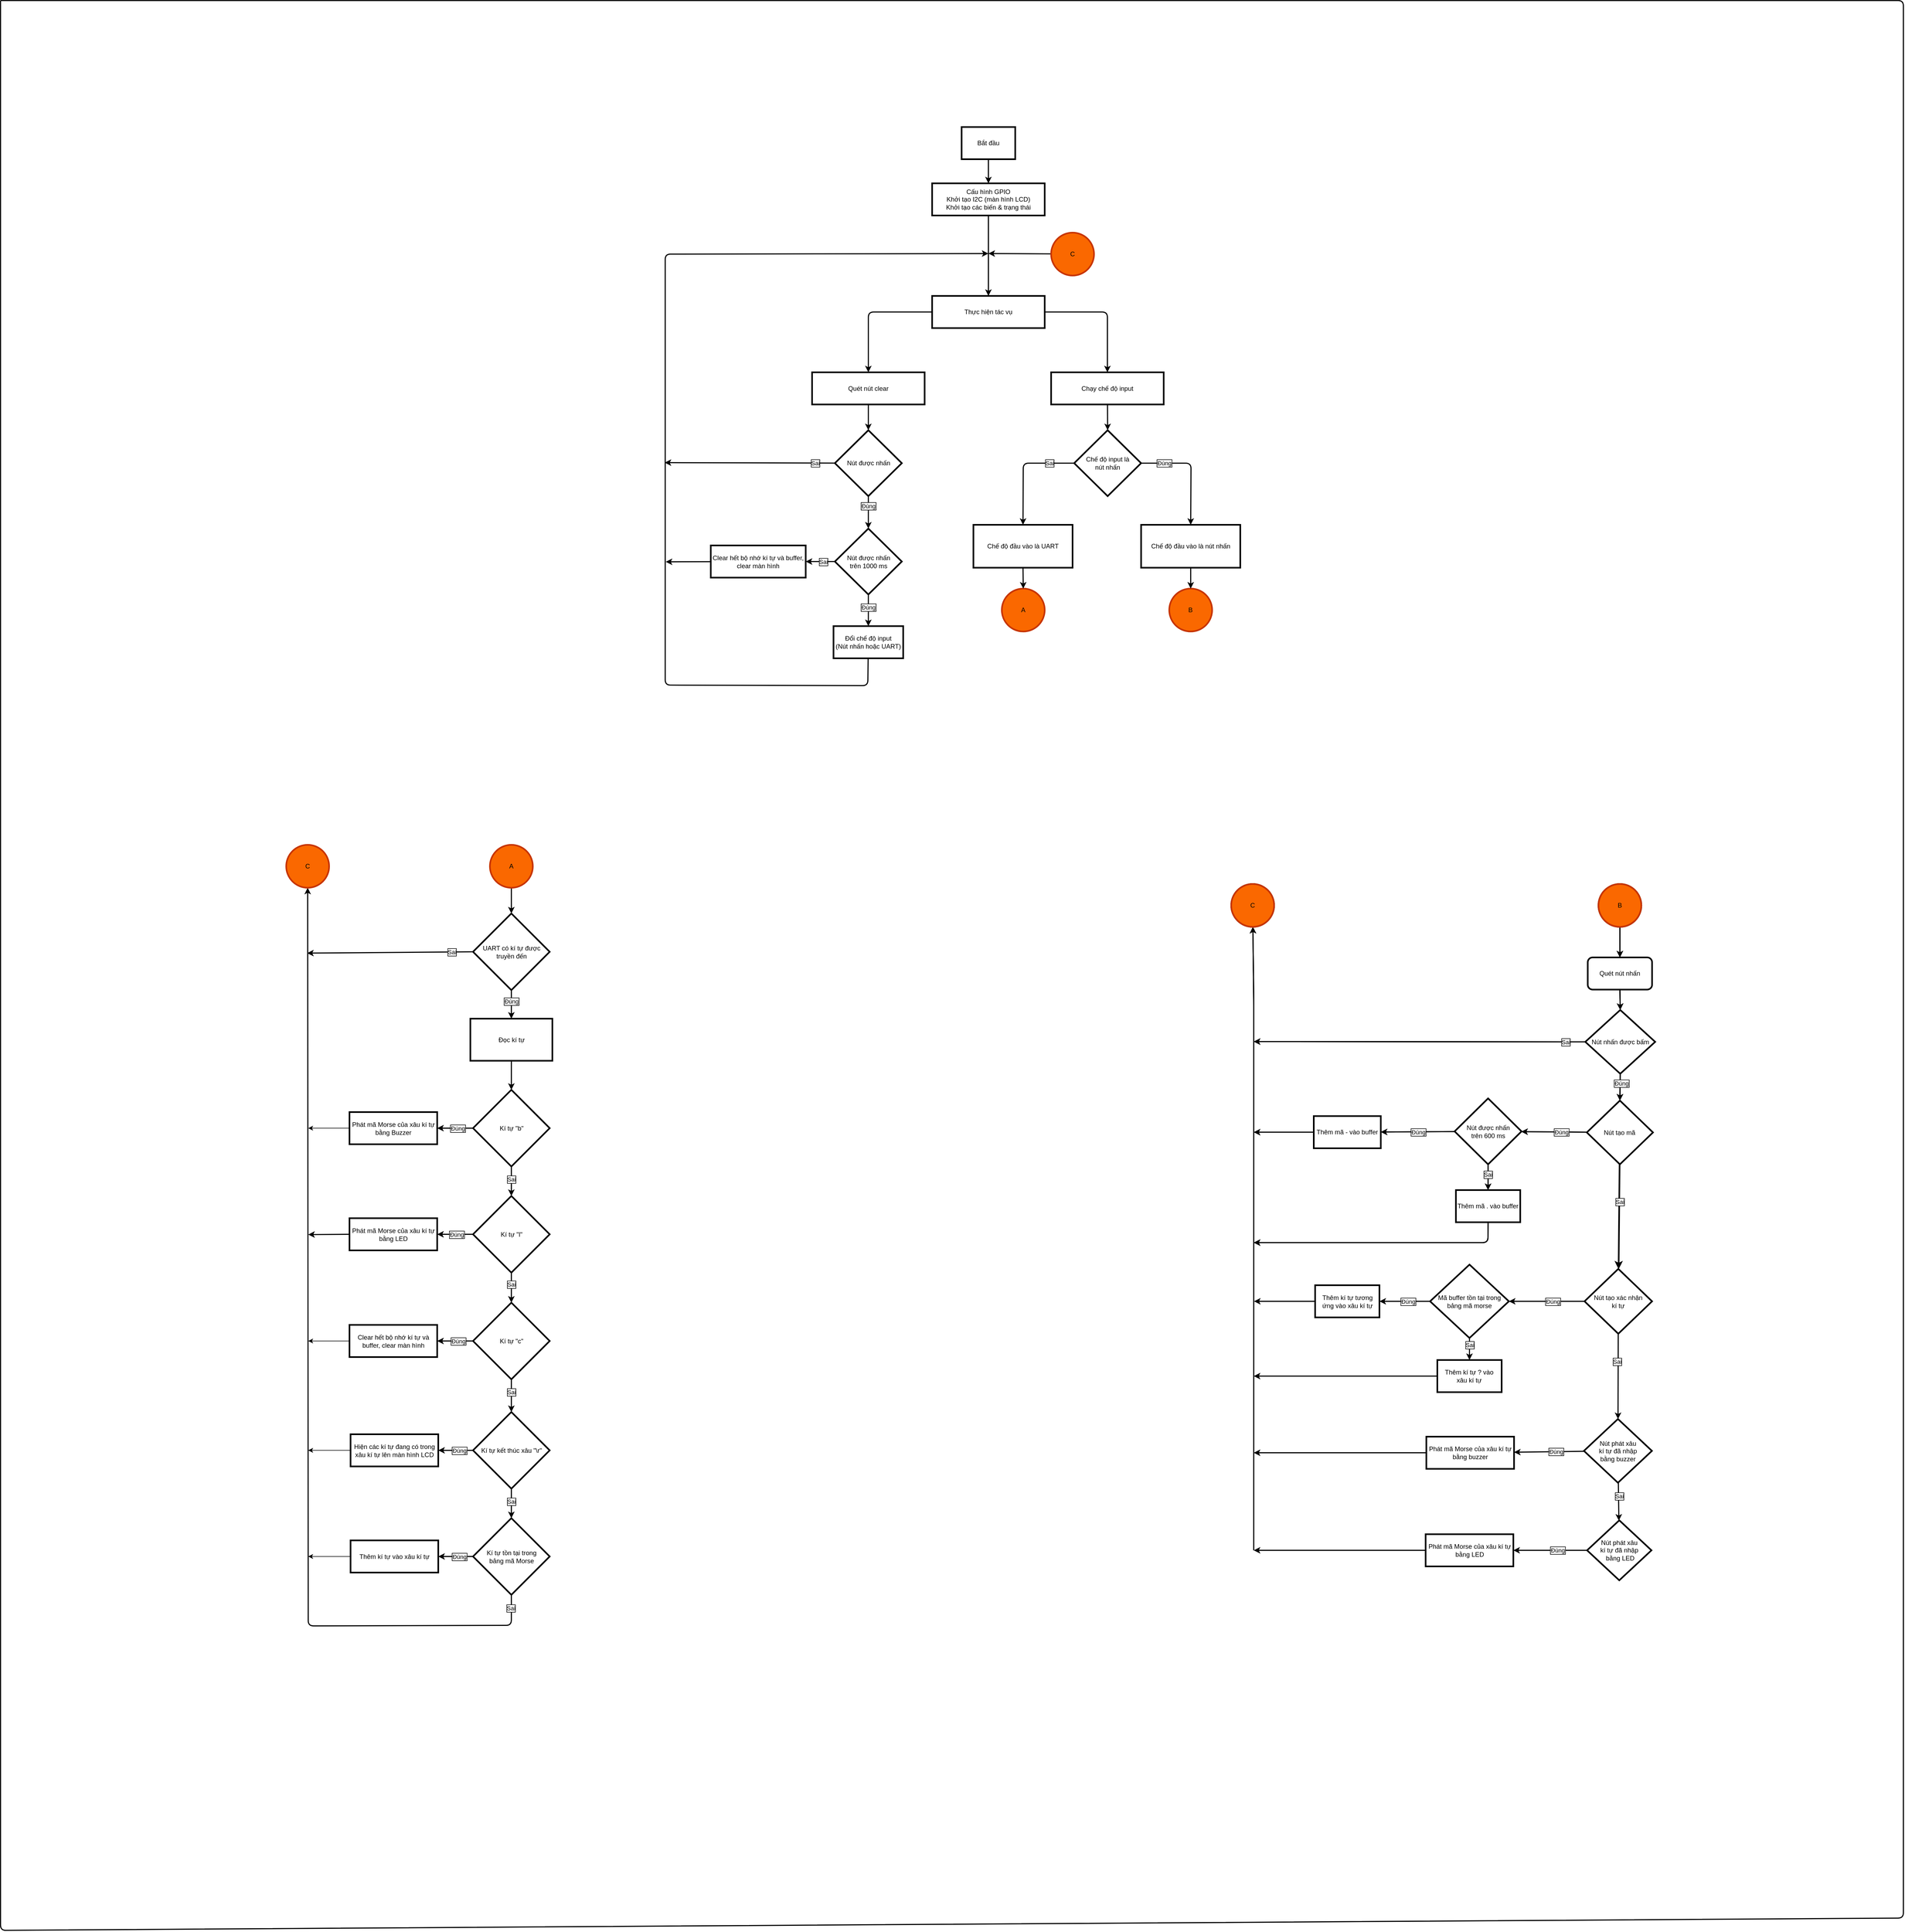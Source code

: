 <mxfile version="24.6.4" type="device">
  <diagram id="gGsyFMBHE3zzi9GGf84O" name="Main">
    <mxGraphModel dx="-395" dy="128" grid="0" gridSize="7" guides="1" tooltips="1" connect="1" arrows="1" fold="1" page="0" pageScale="1" pageWidth="3300" pageHeight="4681" background="#ffffff" math="0" shadow="0">
      <root>
        <mxCell id="0" />
        <mxCell id="1" parent="0" />
        <mxCell id="BMHU2v0tJbkphv-RpU_F-3" value="&lt;font&gt;Bắt đầu&lt;/font&gt;" style="rounded=0;whiteSpace=wrap;html=1;labelBackgroundColor=none;strokeColor=#000000;strokeWidth=3;fontColor=#000000;fillColor=none;" parent="1" vertex="1">
          <mxGeometry x="3228.01" y="888" width="100" height="60" as="geometry" />
        </mxCell>
        <mxCell id="BMHU2v0tJbkphv-RpU_F-83" value="" style="edgeStyle=none;html=1;strokeWidth=2;fontColor=#000000;entryX=0.5;entryY=0;entryDx=0;entryDy=0;strokeColor=#000000;" parent="1" source="BMHU2v0tJbkphv-RpU_F-4" target="BMHU2v0tJbkphv-RpU_F-84" edge="1">
          <mxGeometry relative="1" as="geometry">
            <mxPoint x="3274.645" y="1133" as="targetPoint" />
          </mxGeometry>
        </mxCell>
        <mxCell id="BMHU2v0tJbkphv-RpU_F-4" value="&lt;font&gt;Cấu hình GPIO&lt;br&gt;Khởi tạo I2C (màn hình LCD)&lt;br&gt;Khởi tạo các biến &amp;amp; trạng thái&lt;br&gt;&lt;/font&gt;" style="rounded=0;whiteSpace=wrap;html=1;labelBackgroundColor=none;strokeColor=#000000;strokeWidth=3;fontColor=#000000;fillColor=none;" parent="1" vertex="1">
          <mxGeometry x="3173.01" y="993" width="210" height="60" as="geometry" />
        </mxCell>
        <mxCell id="BMHU2v0tJbkphv-RpU_F-6" value="" style="endArrow=classic;html=1;fontColor=#000000;exitX=0.5;exitY=1;exitDx=0;exitDy=0;entryX=0.5;entryY=0;entryDx=0;entryDy=0;strokeWidth=2;strokeColor=#000000;" parent="1" source="BMHU2v0tJbkphv-RpU_F-3" target="BMHU2v0tJbkphv-RpU_F-4" edge="1">
          <mxGeometry width="50" height="50" relative="1" as="geometry">
            <mxPoint x="3282.01" y="1046" as="sourcePoint" />
            <mxPoint x="3332.01" y="996" as="targetPoint" />
          </mxGeometry>
        </mxCell>
        <mxCell id="BMHU2v0tJbkphv-RpU_F-85" style="edgeStyle=none;html=1;exitX=0;exitY=0.5;exitDx=0;exitDy=0;strokeWidth=2;fontColor=#000000;entryX=0.5;entryY=0;entryDx=0;entryDy=0;strokeColor=#000000;" parent="1" source="BMHU2v0tJbkphv-RpU_F-84" target="BMHU2v0tJbkphv-RpU_F-86" edge="1">
          <mxGeometry relative="1" as="geometry">
            <mxPoint x="3075.01" y="1371" as="targetPoint" />
            <Array as="points">
              <mxPoint x="3054.01" y="1233" />
            </Array>
          </mxGeometry>
        </mxCell>
        <mxCell id="V-81XXpvDlPqea2ahmZ_-20" style="edgeStyle=none;html=1;exitX=1;exitY=0.5;exitDx=0;exitDy=0;entryX=0.5;entryY=0;entryDx=0;entryDy=0;strokeWidth=2;fontColor=#000000;strokeColor=#000000;" parent="1" source="BMHU2v0tJbkphv-RpU_F-84" target="V-81XXpvDlPqea2ahmZ_-18" edge="1">
          <mxGeometry relative="1" as="geometry">
            <Array as="points">
              <mxPoint x="3500.01" y="1233" />
            </Array>
          </mxGeometry>
        </mxCell>
        <mxCell id="BMHU2v0tJbkphv-RpU_F-84" value="&lt;font&gt;Thực hiện tác vụ&lt;br&gt;&lt;/font&gt;" style="rounded=0;whiteSpace=wrap;html=1;labelBackgroundColor=none;strokeColor=#000000;strokeWidth=3;fontColor=#000000;fillColor=none;" parent="1" vertex="1">
          <mxGeometry x="3173.01" y="1203" width="210" height="60" as="geometry" />
        </mxCell>
        <mxCell id="V-81XXpvDlPqea2ahmZ_-2" style="edgeStyle=none;html=1;exitX=0.5;exitY=1;exitDx=0;exitDy=0;entryX=0.5;entryY=0;entryDx=0;entryDy=0;strokeWidth=2;fontColor=#000000;strokeColor=#000000;" parent="1" source="BMHU2v0tJbkphv-RpU_F-86" target="V-81XXpvDlPqea2ahmZ_-1" edge="1">
          <mxGeometry relative="1" as="geometry" />
        </mxCell>
        <mxCell id="BMHU2v0tJbkphv-RpU_F-86" value="&lt;font&gt;Quét nút clear&lt;br&gt;&lt;/font&gt;" style="rounded=0;whiteSpace=wrap;html=1;labelBackgroundColor=none;strokeColor=#000000;strokeWidth=3;fontColor=#000000;fillColor=none;" parent="1" vertex="1">
          <mxGeometry x="2949.01" y="1345.5" width="210" height="60" as="geometry" />
        </mxCell>
        <mxCell id="V-81XXpvDlPqea2ahmZ_-4" value="" style="edgeStyle=none;html=1;strokeWidth=2;fontColor=#000000;strokeColor=#000000;" parent="1" source="V-81XXpvDlPqea2ahmZ_-1" target="V-81XXpvDlPqea2ahmZ_-3" edge="1">
          <mxGeometry relative="1" as="geometry" />
        </mxCell>
        <mxCell id="F0n1GK_Awo-oAIiUYu9Y-159" value="Đúng" style="edgeLabel;html=1;align=center;verticalAlign=middle;resizable=0;points=[];fontColor=#000000;labelBackgroundColor=#FFFFFF;labelBorderColor=#000000;" parent="V-81XXpvDlPqea2ahmZ_-4" vertex="1" connectable="0">
          <mxGeometry x="-0.385" relative="1" as="geometry">
            <mxPoint as="offset" />
          </mxGeometry>
        </mxCell>
        <mxCell id="-s264xQ-3EtqASesLYu1-15" value="" style="edgeStyle=none;html=1;strokeWidth=2;fontColor=#000000;strokeColor=#000000;rounded=1;labelBackgroundColor=default;" parent="1" source="V-81XXpvDlPqea2ahmZ_-1" edge="1">
          <mxGeometry relative="1" as="geometry">
            <mxPoint x="2674" y="1514" as="targetPoint" />
          </mxGeometry>
        </mxCell>
        <mxCell id="F0n1GK_Awo-oAIiUYu9Y-56" value="Sai" style="edgeLabel;html=1;align=center;verticalAlign=middle;resizable=0;points=[];fontColor=#000000;labelBackgroundColor=#FFFFFF;labelBorderColor=#000000;" parent="-s264xQ-3EtqASesLYu1-15" vertex="1" connectable="0">
          <mxGeometry x="-0.308" y="-1" relative="1" as="geometry">
            <mxPoint x="73" y="1" as="offset" />
          </mxGeometry>
        </mxCell>
        <mxCell id="V-81XXpvDlPqea2ahmZ_-1" value="Nút được nhấn" style="rhombus;whiteSpace=wrap;html=1;labelBackgroundColor=none;strokeColor=#000000;strokeWidth=3;fontColor=#000000;fillColor=none;" parent="1" vertex="1">
          <mxGeometry x="2991.57" y="1453.5" width="124.87" height="123" as="geometry" />
        </mxCell>
        <mxCell id="V-81XXpvDlPqea2ahmZ_-6" value="" style="edgeStyle=none;html=1;strokeWidth=2;fontColor=#000000;strokeColor=#000000;" parent="1" source="V-81XXpvDlPqea2ahmZ_-3" target="V-81XXpvDlPqea2ahmZ_-5" edge="1">
          <mxGeometry relative="1" as="geometry" />
        </mxCell>
        <mxCell id="F0n1GK_Awo-oAIiUYu9Y-58" value="Đúng" style="edgeLabel;html=1;align=center;verticalAlign=middle;resizable=0;points=[];fontColor=#000000;labelBackgroundColor=#FFFFFF;labelBorderColor=#000000;" parent="V-81XXpvDlPqea2ahmZ_-6" vertex="1" connectable="0">
          <mxGeometry x="-0.446" relative="1" as="geometry">
            <mxPoint y="7" as="offset" />
          </mxGeometry>
        </mxCell>
        <mxCell id="V-81XXpvDlPqea2ahmZ_-10" value="" style="edgeStyle=none;html=1;strokeWidth=2;fontColor=#000000;strokeColor=#000000;" parent="1" source="V-81XXpvDlPqea2ahmZ_-3" target="V-81XXpvDlPqea2ahmZ_-9" edge="1">
          <mxGeometry relative="1" as="geometry" />
        </mxCell>
        <mxCell id="F0n1GK_Awo-oAIiUYu9Y-160" value="Sai" style="edgeLabel;html=1;align=center;verticalAlign=middle;resizable=0;points=[];fontColor=#000000;labelBackgroundColor=#FFFFFF;labelBorderColor=#000000;" parent="V-81XXpvDlPqea2ahmZ_-10" vertex="1" connectable="0">
          <mxGeometry x="-0.187" relative="1" as="geometry">
            <mxPoint as="offset" />
          </mxGeometry>
        </mxCell>
        <mxCell id="V-81XXpvDlPqea2ahmZ_-3" value="Nút được nhấn&lt;br&gt;trên 1000 ms" style="rhombus;whiteSpace=wrap;html=1;labelBackgroundColor=none;strokeColor=#000000;strokeWidth=3;fontColor=#000000;fillColor=none;" parent="1" vertex="1">
          <mxGeometry x="2991.57" y="1637" width="124.87" height="123" as="geometry" />
        </mxCell>
        <mxCell id="-s264xQ-3EtqASesLYu1-18" value="" style="edgeStyle=none;html=1;strokeWidth=2;fontColor=#000000;strokeColor=#000000;" parent="1" source="V-81XXpvDlPqea2ahmZ_-5" edge="1">
          <mxGeometry relative="1" as="geometry">
            <mxPoint x="3278" y="1124" as="targetPoint" />
            <Array as="points">
              <mxPoint x="3053" y="1930" />
              <mxPoint x="2675" y="1929" />
              <mxPoint x="2675" y="1125" />
            </Array>
          </mxGeometry>
        </mxCell>
        <mxCell id="V-81XXpvDlPqea2ahmZ_-5" value="Đổi chế độ input &lt;br&gt;(Nút nhấn hoặc UART)" style="whiteSpace=wrap;html=1;fillColor=none;strokeColor=#000000;fontColor=#000000;labelBackgroundColor=none;strokeWidth=3;" parent="1" vertex="1">
          <mxGeometry x="2989" y="1819" width="130" height="60" as="geometry" />
        </mxCell>
        <mxCell id="-s264xQ-3EtqASesLYu1-13" value="" style="edgeStyle=none;html=1;strokeWidth=2;fontColor=#000000;strokeColor=#000000;" parent="1" source="V-81XXpvDlPqea2ahmZ_-9" edge="1">
          <mxGeometry relative="1" as="geometry">
            <mxPoint x="2676" y="1699" as="targetPoint" />
          </mxGeometry>
        </mxCell>
        <mxCell id="V-81XXpvDlPqea2ahmZ_-9" value="Clear hết bộ nhớ kí tự và buffer, clear màn hình" style="whiteSpace=wrap;html=1;fillColor=none;strokeColor=#000000;fontColor=#000000;labelBackgroundColor=none;strokeWidth=3;" parent="1" vertex="1">
          <mxGeometry x="2760.01" y="1668.5" width="177.13" height="60" as="geometry" />
        </mxCell>
        <mxCell id="V-81XXpvDlPqea2ahmZ_-16" style="edgeStyle=none;html=1;exitX=1;exitY=0.5;exitDx=0;exitDy=0;strokeWidth=2;fontColor=#000000;strokeColor=#000000;" parent="1" source="V-81XXpvDlPqea2ahmZ_-12" edge="1">
          <mxGeometry relative="1" as="geometry">
            <mxPoint x="3278.01" y="1123.917" as="targetPoint" />
          </mxGeometry>
        </mxCell>
        <mxCell id="V-81XXpvDlPqea2ahmZ_-12" value="C" style="ellipse;whiteSpace=wrap;html=1;aspect=fixed;labelBackgroundColor=none;strokeColor=#C73500;strokeWidth=3;fontColor=#000000;fillColor=#fa6800;" parent="1" vertex="1">
          <mxGeometry x="3395.01" y="1085" width="80" height="80" as="geometry" />
        </mxCell>
        <mxCell id="V-81XXpvDlPqea2ahmZ_-23" value="" style="edgeStyle=none;html=1;strokeWidth=2;fontColor=#000000;entryX=0.5;entryY=0;entryDx=0;entryDy=0;strokeColor=#000000;" parent="1" source="V-81XXpvDlPqea2ahmZ_-18" target="V-81XXpvDlPqea2ahmZ_-24" edge="1">
          <mxGeometry relative="1" as="geometry">
            <mxPoint x="3500.01" y="1475.5" as="targetPoint" />
          </mxGeometry>
        </mxCell>
        <mxCell id="V-81XXpvDlPqea2ahmZ_-18" value="&lt;font&gt;Chạy chế độ input&lt;br&gt;&lt;/font&gt;" style="rounded=0;whiteSpace=wrap;html=1;labelBackgroundColor=none;strokeColor=#000000;strokeWidth=3;fontColor=#000000;fillColor=none;" parent="1" vertex="1">
          <mxGeometry x="3395.01" y="1345.5" width="210" height="60" as="geometry" />
        </mxCell>
        <mxCell id="-s264xQ-3EtqASesLYu1-3" value="" style="edgeStyle=none;html=1;strokeWidth=2;fontColor=#000000;entryX=0.5;entryY=0;entryDx=0;entryDy=0;strokeColor=#000000;" parent="1" source="V-81XXpvDlPqea2ahmZ_-24" target="UDB40sULyeH_-XUfqxy7-3" edge="1">
          <mxGeometry relative="1" as="geometry">
            <mxPoint x="3317.006" y="1652.5" as="targetPoint" />
            <Array as="points">
              <mxPoint x="3343.01" y="1515" />
            </Array>
          </mxGeometry>
        </mxCell>
        <mxCell id="F0n1GK_Awo-oAIiUYu9Y-61" value="Sai" style="edgeLabel;html=1;align=center;verticalAlign=middle;resizable=0;points=[];fontColor=#000000;labelBackgroundColor=none;labelBorderColor=#000000;" parent="-s264xQ-3EtqASesLYu1-3" vertex="1" connectable="0">
          <mxGeometry x="-0.629" y="2" relative="1" as="geometry">
            <mxPoint x="-7" y="-2" as="offset" />
          </mxGeometry>
        </mxCell>
        <mxCell id="F0n1GK_Awo-oAIiUYu9Y-154" value="Sai" style="edgeLabel;html=1;align=center;verticalAlign=middle;resizable=0;points=[];fontColor=#000000;labelBackgroundColor=#FFFFFF;labelBorderColor=#000000;" parent="-s264xQ-3EtqASesLYu1-3" vertex="1" connectable="0">
          <mxGeometry x="-0.629" y="2" relative="1" as="geometry">
            <mxPoint x="-7" y="-2" as="offset" />
          </mxGeometry>
        </mxCell>
        <mxCell id="-s264xQ-3EtqASesLYu1-10" style="edgeStyle=none;html=1;exitX=1;exitY=0.5;exitDx=0;exitDy=0;entryX=0.5;entryY=0;entryDx=0;entryDy=0;strokeWidth=2;fontColor=#000000;strokeColor=#000000;" parent="1" source="V-81XXpvDlPqea2ahmZ_-24" target="UDB40sULyeH_-XUfqxy7-1" edge="1">
          <mxGeometry relative="1" as="geometry">
            <Array as="points">
              <mxPoint x="3656.01" y="1515" />
            </Array>
          </mxGeometry>
        </mxCell>
        <mxCell id="F0n1GK_Awo-oAIiUYu9Y-60" value="Đúng" style="edgeLabel;html=1;align=center;verticalAlign=middle;resizable=0;points=[];fontColor=#000000;labelBackgroundColor=none;labelBorderColor=#000000;" parent="-s264xQ-3EtqASesLYu1-10" vertex="1" connectable="0">
          <mxGeometry x="-0.467" y="-1" relative="1" as="geometry">
            <mxPoint x="-13" y="-1" as="offset" />
          </mxGeometry>
        </mxCell>
        <mxCell id="F0n1GK_Awo-oAIiUYu9Y-155" value="Đúng" style="edgeLabel;html=1;align=center;verticalAlign=middle;resizable=0;points=[];fontColor=#000000;labelBackgroundColor=#FFFFFF;labelBorderColor=#000000;" parent="-s264xQ-3EtqASesLYu1-10" vertex="1" connectable="0">
          <mxGeometry x="-0.467" y="-1" relative="1" as="geometry">
            <mxPoint x="-13" y="-1" as="offset" />
          </mxGeometry>
        </mxCell>
        <mxCell id="V-81XXpvDlPqea2ahmZ_-24" value="Chế độ input là &lt;br&gt;nút nhấn" style="rhombus;whiteSpace=wrap;html=1;labelBackgroundColor=none;strokeColor=#000000;strokeWidth=3;fontColor=#000000;fillColor=none;" parent="1" vertex="1">
          <mxGeometry x="3438.01" y="1453.5" width="124.87" height="123" as="geometry" />
        </mxCell>
        <mxCell id="-s264xQ-3EtqASesLYu1-6" value="A" style="ellipse;whiteSpace=wrap;html=1;aspect=fixed;labelBackgroundColor=none;strokeColor=#C73500;strokeWidth=3;fontColor=#000000;fillColor=#fa6800;" parent="1" vertex="1">
          <mxGeometry x="3303.01" y="1749" width="80" height="80" as="geometry" />
        </mxCell>
        <mxCell id="-s264xQ-3EtqASesLYu1-7" value="B" style="ellipse;whiteSpace=wrap;html=1;aspect=fixed;labelBackgroundColor=none;strokeColor=#C73500;strokeWidth=3;fontColor=#000000;fillColor=#fa6800;" parent="1" vertex="1">
          <mxGeometry x="3615.38" y="1749" width="80" height="80" as="geometry" />
        </mxCell>
        <mxCell id="UDB40sULyeH_-XUfqxy7-2" style="edgeStyle=none;html=1;exitX=0.5;exitY=1;exitDx=0;exitDy=0;entryX=0.5;entryY=0;entryDx=0;entryDy=0;strokeWidth=2;fontColor=#000000;strokeColor=#000000;" parent="1" source="UDB40sULyeH_-XUfqxy7-1" target="-s264xQ-3EtqASesLYu1-7" edge="1">
          <mxGeometry relative="1" as="geometry" />
        </mxCell>
        <mxCell id="UDB40sULyeH_-XUfqxy7-1" value="Chế độ đầu vào là nút nhấn" style="rounded=0;whiteSpace=wrap;html=1;labelBackgroundColor=none;strokeColor=#000000;strokeWidth=3;fontColor=#000000;fillColor=none;" parent="1" vertex="1">
          <mxGeometry x="3562.88" y="1630" width="185" height="80" as="geometry" />
        </mxCell>
        <mxCell id="UDB40sULyeH_-XUfqxy7-4" style="edgeStyle=none;html=1;exitX=0.5;exitY=1;exitDx=0;exitDy=0;entryX=0.5;entryY=0;entryDx=0;entryDy=0;strokeWidth=2;fontColor=#000000;strokeColor=#000000;" parent="1" source="UDB40sULyeH_-XUfqxy7-3" target="-s264xQ-3EtqASesLYu1-6" edge="1">
          <mxGeometry relative="1" as="geometry" />
        </mxCell>
        <mxCell id="UDB40sULyeH_-XUfqxy7-3" value="Chế độ đầu vào là UART" style="rounded=0;whiteSpace=wrap;html=1;labelBackgroundColor=none;strokeColor=#000000;strokeWidth=3;fontColor=#000000;fillColor=none;" parent="1" vertex="1">
          <mxGeometry x="3250.01" y="1630" width="185" height="80" as="geometry" />
        </mxCell>
        <mxCell id="F0n1GK_Awo-oAIiUYu9Y-1" style="edgeStyle=none;html=1;exitX=0.5;exitY=1;exitDx=0;exitDy=0;entryX=0.5;entryY=0;entryDx=0;entryDy=0;strokeWidth=2;fontColor=#FFFFFF;labelBackgroundColor=none;" parent="1" source="F0n1GK_Awo-oAIiUYu9Y-5" target="F0n1GK_Awo-oAIiUYu9Y-11" edge="1">
          <mxGeometry relative="1" as="geometry" />
        </mxCell>
        <mxCell id="F0n1GK_Awo-oAIiUYu9Y-2" value="Đúng" style="edgeLabel;html=1;align=center;verticalAlign=middle;resizable=0;points=[];fontColor=#FFFFFF;labelBackgroundColor=none;" parent="F0n1GK_Awo-oAIiUYu9Y-1" vertex="1" connectable="0">
          <mxGeometry x="-0.3" y="2" relative="1" as="geometry">
            <mxPoint as="offset" />
          </mxGeometry>
        </mxCell>
        <mxCell id="F0n1GK_Awo-oAIiUYu9Y-3" style="edgeStyle=none;html=1;exitX=0;exitY=0.5;exitDx=0;exitDy=0;strokeWidth=2;fontColor=#FFFFFF;labelBackgroundColor=none;" parent="1" source="F0n1GK_Awo-oAIiUYu9Y-5" edge="1">
          <mxGeometry relative="1" as="geometry">
            <mxPoint x="3773" y="2594" as="targetPoint" />
          </mxGeometry>
        </mxCell>
        <mxCell id="F0n1GK_Awo-oAIiUYu9Y-4" value="Sai" style="edgeLabel;html=1;align=center;verticalAlign=middle;resizable=0;points=[];fontColor=#FFFFFF;labelBackgroundColor=none;" parent="F0n1GK_Awo-oAIiUYu9Y-3" vertex="1" connectable="0">
          <mxGeometry x="-0.882" y="3" relative="1" as="geometry">
            <mxPoint y="-3" as="offset" />
          </mxGeometry>
        </mxCell>
        <mxCell id="F0n1GK_Awo-oAIiUYu9Y-5" value="Nút nhấn được bấm" style="rhombus;whiteSpace=wrap;html=1;labelBackgroundColor=none;strokeColor=#000000;strokeWidth=3;fontColor=#000000;fillColor=none;" parent="1" vertex="1">
          <mxGeometry x="4391.57" y="2535" width="130.37" height="119" as="geometry" />
        </mxCell>
        <mxCell id="F0n1GK_Awo-oAIiUYu9Y-6" style="edgeStyle=none;html=1;exitX=0.5;exitY=1;exitDx=0;exitDy=0;entryX=0.5;entryY=0;entryDx=0;entryDy=0;strokeWidth=2;fontColor=#FFFFFF;labelBackgroundColor=none;" parent="1" source="F0n1GK_Awo-oAIiUYu9Y-50" target="F0n1GK_Awo-oAIiUYu9Y-36" edge="1">
          <mxGeometry relative="1" as="geometry">
            <mxPoint x="4456.13" y="2389" as="sourcePoint" />
          </mxGeometry>
        </mxCell>
        <mxCell id="F0n1GK_Awo-oAIiUYu9Y-7" value="" style="edgeStyle=none;html=1;strokeWidth=2;fontColor=#FFFFFF;labelBackgroundColor=none;" parent="1" source="F0n1GK_Awo-oAIiUYu9Y-11" target="F0n1GK_Awo-oAIiUYu9Y-16" edge="1">
          <mxGeometry relative="1" as="geometry" />
        </mxCell>
        <mxCell id="F0n1GK_Awo-oAIiUYu9Y-8" value="Sai" style="edgeLabel;html=1;align=center;verticalAlign=middle;resizable=0;points=[];fontColor=#FFFFFF;labelBackgroundColor=none;" parent="F0n1GK_Awo-oAIiUYu9Y-7" vertex="1" connectable="0">
          <mxGeometry x="-0.287" y="1" relative="1" as="geometry">
            <mxPoint as="offset" />
          </mxGeometry>
        </mxCell>
        <mxCell id="F0n1GK_Awo-oAIiUYu9Y-9" value="" style="edgeStyle=none;html=1;strokeWidth=2;fontColor=#FFFFFF;labelBackgroundColor=none;" parent="1" source="F0n1GK_Awo-oAIiUYu9Y-11" target="F0n1GK_Awo-oAIiUYu9Y-29" edge="1">
          <mxGeometry relative="1" as="geometry" />
        </mxCell>
        <mxCell id="F0n1GK_Awo-oAIiUYu9Y-10" value="Đúng" style="edgeLabel;html=1;align=center;verticalAlign=middle;resizable=0;points=[];fontColor=#FFFFFF;labelBackgroundColor=none;" parent="F0n1GK_Awo-oAIiUYu9Y-9" vertex="1" connectable="0">
          <mxGeometry x="-0.194" y="2" relative="1" as="geometry">
            <mxPoint x="1" y="-2" as="offset" />
          </mxGeometry>
        </mxCell>
        <mxCell id="F0n1GK_Awo-oAIiUYu9Y-11" value="Nút tạo mã" style="rhombus;whiteSpace=wrap;html=1;labelBackgroundColor=none;strokeColor=#000000;strokeWidth=3;fontColor=#000000;fillColor=none;" parent="1" vertex="1">
          <mxGeometry x="4394.39" y="2704" width="123.43" height="119" as="geometry" />
        </mxCell>
        <mxCell id="F0n1GK_Awo-oAIiUYu9Y-12" value="" style="edgeStyle=none;html=1;strokeWidth=2;fontColor=#FFFFFF;labelBackgroundColor=none;strokeColor=#000000;" parent="1" source="F0n1GK_Awo-oAIiUYu9Y-16" target="F0n1GK_Awo-oAIiUYu9Y-21" edge="1">
          <mxGeometry relative="1" as="geometry" />
        </mxCell>
        <mxCell id="F0n1GK_Awo-oAIiUYu9Y-13" value="Sai" style="edgeLabel;html=1;align=center;verticalAlign=middle;resizable=0;points=[];fontColor=#000000;labelBackgroundColor=none;labelBorderColor=#000000;" parent="F0n1GK_Awo-oAIiUYu9Y-12" vertex="1" connectable="0">
          <mxGeometry x="-0.353" y="-2" relative="1" as="geometry">
            <mxPoint as="offset" />
          </mxGeometry>
        </mxCell>
        <mxCell id="F0n1GK_Awo-oAIiUYu9Y-169" value="Sai" style="edgeLabel;html=1;align=center;verticalAlign=middle;resizable=0;points=[];fontColor=#000000;labelBackgroundColor=#FFFFFF;labelBorderColor=#000000;" parent="F0n1GK_Awo-oAIiUYu9Y-12" vertex="1" connectable="0">
          <mxGeometry x="-0.353" y="-2" relative="1" as="geometry">
            <mxPoint as="offset" />
          </mxGeometry>
        </mxCell>
        <mxCell id="F0n1GK_Awo-oAIiUYu9Y-14" value="" style="edgeStyle=none;html=1;strokeWidth=2;fontColor=#FFFFFF;labelBackgroundColor=none;strokeColor=#000000;" parent="1" source="F0n1GK_Awo-oAIiUYu9Y-16" target="F0n1GK_Awo-oAIiUYu9Y-41" edge="1">
          <mxGeometry relative="1" as="geometry" />
        </mxCell>
        <mxCell id="F0n1GK_Awo-oAIiUYu9Y-15" value="Đúng" style="edgeLabel;html=1;align=center;verticalAlign=middle;resizable=0;points=[];fontColor=#000000;labelBackgroundColor=none;labelBorderColor=#000000;" parent="F0n1GK_Awo-oAIiUYu9Y-14" vertex="1" connectable="0">
          <mxGeometry x="-0.159" relative="1" as="geometry">
            <mxPoint as="offset" />
          </mxGeometry>
        </mxCell>
        <mxCell id="F0n1GK_Awo-oAIiUYu9Y-168" value="Đúng" style="edgeLabel;html=1;align=center;verticalAlign=middle;resizable=0;points=[];fontColor=#000000;labelBackgroundColor=#FFFFFF;labelBorderColor=#000000;" parent="F0n1GK_Awo-oAIiUYu9Y-14" vertex="1" connectable="0">
          <mxGeometry x="-0.159" relative="1" as="geometry">
            <mxPoint as="offset" />
          </mxGeometry>
        </mxCell>
        <mxCell id="F0n1GK_Awo-oAIiUYu9Y-16" value="Nút tạo xác nhận &lt;br&gt;kí tự" style="rhombus;whiteSpace=wrap;html=1;labelBackgroundColor=none;strokeColor=#000000;strokeWidth=3;fontColor=#000000;fillColor=none;" parent="1" vertex="1">
          <mxGeometry x="4390.13" y="3018" width="126" height="121" as="geometry" />
        </mxCell>
        <mxCell id="F0n1GK_Awo-oAIiUYu9Y-17" value="" style="edgeStyle=none;html=1;strokeWidth=2;fontColor=#FFFFFF;labelBackgroundColor=none;strokeColor=#000000;" parent="1" source="F0n1GK_Awo-oAIiUYu9Y-21" target="F0n1GK_Awo-oAIiUYu9Y-24" edge="1">
          <mxGeometry relative="1" as="geometry" />
        </mxCell>
        <mxCell id="F0n1GK_Awo-oAIiUYu9Y-18" value="Sai" style="edgeLabel;html=1;align=center;verticalAlign=middle;resizable=0;points=[];fontColor=#000000;labelBackgroundColor=#FFFFFF;labelBorderColor=#000000;" parent="F0n1GK_Awo-oAIiUYu9Y-17" vertex="1" connectable="0">
          <mxGeometry x="-0.284" y="1" relative="1" as="geometry">
            <mxPoint as="offset" />
          </mxGeometry>
        </mxCell>
        <mxCell id="F0n1GK_Awo-oAIiUYu9Y-19" value="" style="edgeStyle=none;html=1;strokeWidth=2;fontColor=#FFFFFF;labelBackgroundColor=none;strokeColor=#000000;" parent="1" source="F0n1GK_Awo-oAIiUYu9Y-21" target="F0n1GK_Awo-oAIiUYu9Y-47" edge="1">
          <mxGeometry relative="1" as="geometry" />
        </mxCell>
        <mxCell id="F0n1GK_Awo-oAIiUYu9Y-20" value="Đúng" style="edgeLabel;html=1;align=center;verticalAlign=middle;resizable=0;points=[];fontColor=#000000;labelBackgroundColor=none;labelBorderColor=#000000;" parent="F0n1GK_Awo-oAIiUYu9Y-19" vertex="1" connectable="0">
          <mxGeometry x="-0.249" relative="1" as="geometry">
            <mxPoint x="-4" as="offset" />
          </mxGeometry>
        </mxCell>
        <mxCell id="F0n1GK_Awo-oAIiUYu9Y-171" value="Đúng" style="edgeLabel;html=1;align=center;verticalAlign=middle;resizable=0;points=[];fontColor=#000000;labelBackgroundColor=#FFFFFF;labelBorderColor=#000000;" parent="F0n1GK_Awo-oAIiUYu9Y-19" vertex="1" connectable="0">
          <mxGeometry x="-0.249" relative="1" as="geometry">
            <mxPoint x="-4" as="offset" />
          </mxGeometry>
        </mxCell>
        <mxCell id="F0n1GK_Awo-oAIiUYu9Y-21" value="Nút phát xâu &lt;br&gt;kí tự đã nhập &lt;br&gt;bằng buzzer" style="rhombus;whiteSpace=wrap;html=1;labelBackgroundColor=none;strokeColor=#000000;strokeWidth=3;fontColor=#000000;fillColor=none;" parent="1" vertex="1">
          <mxGeometry x="4389" y="3298" width="126.88" height="119" as="geometry" />
        </mxCell>
        <mxCell id="F0n1GK_Awo-oAIiUYu9Y-22" style="edgeStyle=none;html=1;exitX=0;exitY=0.5;exitDx=0;exitDy=0;entryX=1;entryY=0.5;entryDx=0;entryDy=0;strokeWidth=2;fontColor=#FFFFFF;strokeColor=#000000;" parent="1" source="F0n1GK_Awo-oAIiUYu9Y-24" target="F0n1GK_Awo-oAIiUYu9Y-49" edge="1">
          <mxGeometry relative="1" as="geometry" />
        </mxCell>
        <mxCell id="F0n1GK_Awo-oAIiUYu9Y-23" value="Đúng" style="edgeLabel;html=1;align=center;verticalAlign=middle;resizable=0;points=[];fontColor=#000000;labelBackgroundColor=#FFFFFF;labelBorderColor=#000000;" parent="F0n1GK_Awo-oAIiUYu9Y-22" vertex="1" connectable="0">
          <mxGeometry x="-0.287" y="1" relative="1" as="geometry">
            <mxPoint x="-6" y="-1" as="offset" />
          </mxGeometry>
        </mxCell>
        <mxCell id="F0n1GK_Awo-oAIiUYu9Y-24" value="Nút phát xâu &lt;br&gt;kí tự đã nhập&lt;br&gt;&amp;nbsp;bằng LED" style="rhombus;whiteSpace=wrap;html=1;labelBackgroundColor=none;strokeColor=#000000;strokeWidth=3;fontColor=#000000;fillColor=none;" parent="1" vertex="1">
          <mxGeometry x="4394.89" y="3487" width="120.11" height="112" as="geometry" />
        </mxCell>
        <mxCell id="F0n1GK_Awo-oAIiUYu9Y-25" value="" style="edgeStyle=none;html=1;strokeWidth=2;fontColor=#FFFFFF;labelBackgroundColor=none;" parent="1" source="F0n1GK_Awo-oAIiUYu9Y-29" target="F0n1GK_Awo-oAIiUYu9Y-31" edge="1">
          <mxGeometry relative="1" as="geometry" />
        </mxCell>
        <mxCell id="F0n1GK_Awo-oAIiUYu9Y-26" value="Đúng" style="edgeLabel;html=1;align=center;verticalAlign=middle;resizable=0;points=[];fontColor=#FFFFFF;labelBackgroundColor=none;" parent="F0n1GK_Awo-oAIiUYu9Y-25" vertex="1" connectable="0">
          <mxGeometry x="0.21" y="1" relative="1" as="geometry">
            <mxPoint x="15" y="-1" as="offset" />
          </mxGeometry>
        </mxCell>
        <mxCell id="F0n1GK_Awo-oAIiUYu9Y-27" value="" style="edgeStyle=none;html=1;strokeWidth=2;fontColor=#FFFFFF;labelBackgroundColor=none;" parent="1" source="F0n1GK_Awo-oAIiUYu9Y-29" target="F0n1GK_Awo-oAIiUYu9Y-32" edge="1">
          <mxGeometry relative="1" as="geometry" />
        </mxCell>
        <mxCell id="F0n1GK_Awo-oAIiUYu9Y-28" value="Sai" style="edgeLabel;html=1;align=center;verticalAlign=middle;resizable=0;points=[];fontColor=#FFFFFF;labelBackgroundColor=none;" parent="F0n1GK_Awo-oAIiUYu9Y-27" vertex="1" connectable="0">
          <mxGeometry x="-0.464" relative="1" as="geometry">
            <mxPoint y="6" as="offset" />
          </mxGeometry>
        </mxCell>
        <mxCell id="F0n1GK_Awo-oAIiUYu9Y-29" value="Nút được nhấn &lt;br&gt;trên 600 ms" style="rhombus;whiteSpace=wrap;html=1;labelBackgroundColor=none;strokeColor=#000000;strokeWidth=3;fontColor=#000000;fillColor=none;" parent="1" vertex="1">
          <mxGeometry x="4147.76" y="2700" width="124.87" height="123" as="geometry" />
        </mxCell>
        <mxCell id="F0n1GK_Awo-oAIiUYu9Y-30" style="edgeStyle=none;html=1;exitX=0;exitY=0.5;exitDx=0;exitDy=0;strokeWidth=2;fontColor=#FFFFFF;labelBackgroundColor=none;" parent="1" source="F0n1GK_Awo-oAIiUYu9Y-31" edge="1">
          <mxGeometry relative="1" as="geometry">
            <mxPoint x="3773" y="2763" as="targetPoint" />
          </mxGeometry>
        </mxCell>
        <mxCell id="F0n1GK_Awo-oAIiUYu9Y-31" value="Thêm mã - vào buffer" style="whiteSpace=wrap;html=1;fillColor=none;strokeColor=#000000;fontColor=#000000;labelBackgroundColor=none;strokeWidth=3;" parent="1" vertex="1">
          <mxGeometry x="3885" y="2733" width="125.01" height="60" as="geometry" />
        </mxCell>
        <mxCell id="F0n1GK_Awo-oAIiUYu9Y-32" value="Thêm mã . vào buffer" style="whiteSpace=wrap;html=1;fillColor=none;strokeColor=#000000;fontColor=#000000;labelBackgroundColor=none;strokeWidth=3;" parent="1" vertex="1">
          <mxGeometry x="4150.195" y="2871" width="120" height="60" as="geometry" />
        </mxCell>
        <mxCell id="F0n1GK_Awo-oAIiUYu9Y-33" value="" style="endArrow=classic;html=1;strokeWidth=2;fontColor=#FFFFFF;" parent="1" target="F0n1GK_Awo-oAIiUYu9Y-51" edge="1">
          <mxGeometry width="50" height="50" relative="1" as="geometry">
            <mxPoint x="3773" y="3543" as="sourcePoint" />
            <mxPoint x="3773" y="2465" as="targetPoint" />
            <Array as="points">
              <mxPoint x="3773" y="3169" />
              <mxPoint x="3773" y="3019" />
              <mxPoint x="3773" y="2517" />
            </Array>
          </mxGeometry>
        </mxCell>
        <mxCell id="F0n1GK_Awo-oAIiUYu9Y-34" value="" style="endArrow=classic;html=1;strokeWidth=2;fontColor=#FFFFFF;exitX=0.5;exitY=1;exitDx=0;exitDy=0;labelBackgroundColor=none;" parent="1" source="F0n1GK_Awo-oAIiUYu9Y-32" edge="1">
          <mxGeometry width="50" height="50" relative="1" as="geometry">
            <mxPoint x="4063" y="2979" as="sourcePoint" />
            <mxPoint x="3773" y="2969" as="targetPoint" />
            <Array as="points">
              <mxPoint x="4210" y="2969" />
            </Array>
          </mxGeometry>
        </mxCell>
        <mxCell id="F0n1GK_Awo-oAIiUYu9Y-35" style="edgeStyle=none;html=1;exitX=0.5;exitY=1;exitDx=0;exitDy=0;entryX=0.5;entryY=0;entryDx=0;entryDy=0;strokeWidth=2;fontColor=#FFFFFF;labelBackgroundColor=none;" parent="1" source="F0n1GK_Awo-oAIiUYu9Y-36" target="F0n1GK_Awo-oAIiUYu9Y-5" edge="1">
          <mxGeometry relative="1" as="geometry" />
        </mxCell>
        <mxCell id="F0n1GK_Awo-oAIiUYu9Y-36" value="Quét nút nhấn" style="rounded=1;whiteSpace=wrap;html=1;labelBackgroundColor=none;strokeColor=#000000;strokeWidth=3;fontColor=#000000;fillColor=none;" parent="1" vertex="1">
          <mxGeometry x="4396.13" y="2437" width="120" height="60" as="geometry" />
        </mxCell>
        <mxCell id="F0n1GK_Awo-oAIiUYu9Y-37" value="" style="edgeStyle=none;html=1;strokeWidth=2;fontColor=#FFFFFF;labelBackgroundColor=none;strokeColor=#000000;" parent="1" source="F0n1GK_Awo-oAIiUYu9Y-41" target="F0n1GK_Awo-oAIiUYu9Y-43" edge="1">
          <mxGeometry relative="1" as="geometry" />
        </mxCell>
        <mxCell id="F0n1GK_Awo-oAIiUYu9Y-38" value="Đúng" style="edgeLabel;html=1;align=center;verticalAlign=middle;resizable=0;points=[];fontColor=#000000;labelBackgroundColor=none;labelBorderColor=#000000;" parent="F0n1GK_Awo-oAIiUYu9Y-37" vertex="1" connectable="0">
          <mxGeometry x="0.163" relative="1" as="geometry">
            <mxPoint x="14" as="offset" />
          </mxGeometry>
        </mxCell>
        <mxCell id="F0n1GK_Awo-oAIiUYu9Y-167" value="Đúng" style="edgeLabel;html=1;align=center;verticalAlign=middle;resizable=0;points=[];fontColor=#000000;labelBackgroundColor=#FFFFFF;labelBorderColor=#000000;" parent="F0n1GK_Awo-oAIiUYu9Y-37" vertex="1" connectable="0">
          <mxGeometry x="0.163" relative="1" as="geometry">
            <mxPoint x="14" as="offset" />
          </mxGeometry>
        </mxCell>
        <mxCell id="F0n1GK_Awo-oAIiUYu9Y-39" value="" style="edgeStyle=none;html=1;strokeWidth=2;fontColor=#FFFFFF;labelBackgroundColor=none;strokeColor=#000000;" parent="1" source="F0n1GK_Awo-oAIiUYu9Y-41" target="F0n1GK_Awo-oAIiUYu9Y-45" edge="1">
          <mxGeometry relative="1" as="geometry" />
        </mxCell>
        <mxCell id="F0n1GK_Awo-oAIiUYu9Y-40" value="Sai" style="edgeLabel;html=1;align=center;verticalAlign=middle;resizable=0;points=[];fontColor=#000000;labelBackgroundColor=none;labelBorderColor=#000000;" parent="F0n1GK_Awo-oAIiUYu9Y-39" vertex="1" connectable="0">
          <mxGeometry x="-0.374" relative="1" as="geometry">
            <mxPoint as="offset" />
          </mxGeometry>
        </mxCell>
        <mxCell id="F0n1GK_Awo-oAIiUYu9Y-170" value="Sai" style="edgeLabel;html=1;align=center;verticalAlign=middle;resizable=0;points=[];fontColor=#000000;labelBackgroundColor=#FFFFFF;labelBorderColor=#000000;" parent="F0n1GK_Awo-oAIiUYu9Y-39" vertex="1" connectable="0">
          <mxGeometry x="-0.374" relative="1" as="geometry">
            <mxPoint as="offset" />
          </mxGeometry>
        </mxCell>
        <mxCell id="F0n1GK_Awo-oAIiUYu9Y-41" value="Mã buffer tồn tại trong &lt;br&gt;bảng mã morse" style="rhombus;whiteSpace=wrap;html=1;labelBackgroundColor=none;strokeColor=#000000;strokeWidth=3;fontColor=#000000;fillColor=none;" parent="1" vertex="1">
          <mxGeometry x="4101.99" y="3010" width="147" height="137" as="geometry" />
        </mxCell>
        <mxCell id="x10_I7qw07U-FDOcfDz4-1" style="edgeStyle=orthogonalEdgeStyle;rounded=0;orthogonalLoop=1;jettySize=auto;html=1;exitX=0;exitY=0.5;exitDx=0;exitDy=0;strokeWidth=2;" edge="1" parent="1" source="F0n1GK_Awo-oAIiUYu9Y-43">
          <mxGeometry relative="1" as="geometry">
            <mxPoint x="3773.481" y="3078.494" as="targetPoint" />
            <Array as="points">
              <mxPoint x="3828" y="3078" />
              <mxPoint x="3828" y="3078" />
            </Array>
          </mxGeometry>
        </mxCell>
        <mxCell id="F0n1GK_Awo-oAIiUYu9Y-43" value="Thêm kí tự tương ứng vào xâu kí tự" style="whiteSpace=wrap;html=1;fillColor=none;strokeColor=#000000;fontColor=#000000;labelBackgroundColor=none;strokeWidth=3;" parent="1" vertex="1">
          <mxGeometry x="3887.505" y="3048.5" width="120" height="60" as="geometry" />
        </mxCell>
        <mxCell id="F0n1GK_Awo-oAIiUYu9Y-44" style="edgeStyle=none;html=1;exitX=0;exitY=0.5;exitDx=0;exitDy=0;strokeWidth=2;fontColor=#FFFFFF;labelBackgroundColor=none;strokeColor=#000000;" parent="1" source="F0n1GK_Awo-oAIiUYu9Y-45" edge="1">
          <mxGeometry relative="1" as="geometry">
            <mxPoint x="3773" y="3218" as="targetPoint" />
          </mxGeometry>
        </mxCell>
        <mxCell id="F0n1GK_Awo-oAIiUYu9Y-45" value="Thêm kí tự ? vào &lt;br&gt;xâu kí tự" style="whiteSpace=wrap;html=1;fillColor=none;strokeColor=#000000;fontColor=#000000;labelBackgroundColor=none;strokeWidth=3;" parent="1" vertex="1">
          <mxGeometry x="4115.495" y="3188" width="120" height="60" as="geometry" />
        </mxCell>
        <mxCell id="F0n1GK_Awo-oAIiUYu9Y-46" style="edgeStyle=none;html=1;exitX=0;exitY=0.5;exitDx=0;exitDy=0;strokeWidth=2;fontColor=#FFFFFF;labelBackgroundColor=none;strokeColor=#000000;" parent="1" source="F0n1GK_Awo-oAIiUYu9Y-47" edge="1">
          <mxGeometry relative="1" as="geometry">
            <mxPoint x="3773" y="3361.0" as="targetPoint" />
          </mxGeometry>
        </mxCell>
        <mxCell id="F0n1GK_Awo-oAIiUYu9Y-47" value="Phát mã Morse của xâu kí tự&lt;br&gt;bằng buzzer" style="whiteSpace=wrap;html=1;fillColor=none;strokeColor=#000000;fontColor=#000000;labelBackgroundColor=none;strokeWidth=3;" parent="1" vertex="1">
          <mxGeometry x="4095" y="3331" width="163.63" height="60" as="geometry" />
        </mxCell>
        <mxCell id="F0n1GK_Awo-oAIiUYu9Y-48" style="edgeStyle=none;html=1;exitX=0;exitY=0.5;exitDx=0;exitDy=0;strokeWidth=2;fontColor=#FFFFFF;strokeColor=#000000;" parent="1" source="F0n1GK_Awo-oAIiUYu9Y-49" edge="1">
          <mxGeometry relative="1" as="geometry">
            <mxPoint x="3773" y="3543" as="targetPoint" />
          </mxGeometry>
        </mxCell>
        <mxCell id="F0n1GK_Awo-oAIiUYu9Y-49" value="Phát mã Morse của xâu kí tự&lt;br&gt;bằng LED" style="whiteSpace=wrap;html=1;fillColor=none;strokeColor=#000000;fontColor=#000000;labelBackgroundColor=none;strokeWidth=3;" parent="1" vertex="1">
          <mxGeometry x="4093.68" y="3513" width="163.63" height="60" as="geometry" />
        </mxCell>
        <mxCell id="F0n1GK_Awo-oAIiUYu9Y-50" value="B" style="ellipse;whiteSpace=wrap;html=1;aspect=fixed;labelBackgroundColor=none;strokeColor=#000000;strokeWidth=3;fontColor=#FFFFFF;fillColor=none;" parent="1" vertex="1">
          <mxGeometry x="4416.11" y="2300" width="80" height="80" as="geometry" />
        </mxCell>
        <mxCell id="F0n1GK_Awo-oAIiUYu9Y-51" value="C" style="ellipse;whiteSpace=wrap;html=1;aspect=fixed;labelBackgroundColor=none;strokeColor=#000000;strokeWidth=3;fontColor=#FFFFFF;fillColor=none;" parent="1" vertex="1">
          <mxGeometry x="3731" y="2300" width="80" height="80" as="geometry" />
        </mxCell>
        <mxCell id="F0n1GK_Awo-oAIiUYu9Y-98" value="" style="edgeStyle=none;rounded=1;html=1;labelBackgroundColor=none;strokeColor=#000000;strokeWidth=2;fontColor=#000000;" parent="1" source="F0n1GK_Awo-oAIiUYu9Y-52" target="F0n1GK_Awo-oAIiUYu9Y-96" edge="1">
          <mxGeometry relative="1" as="geometry" />
        </mxCell>
        <mxCell id="F0n1GK_Awo-oAIiUYu9Y-52" value="A" style="ellipse;whiteSpace=wrap;html=1;aspect=fixed;labelBackgroundColor=none;strokeColor=#C73500;strokeWidth=3;fontColor=#000000;fillColor=#fa6800;" parent="1" vertex="1">
          <mxGeometry x="2348" y="2227" width="80" height="80" as="geometry" />
        </mxCell>
        <mxCell id="F0n1GK_Awo-oAIiUYu9Y-62" value="" style="endArrow=classic;html=1;strokeWidth=2;fontColor=#FFFFFF;strokeColor=#000000;" parent="1" edge="1">
          <mxGeometry width="50" height="50" relative="1" as="geometry">
            <mxPoint x="3773" y="3543" as="sourcePoint" />
            <mxPoint x="3771.388" y="2379.998" as="targetPoint" />
            <Array as="points">
              <mxPoint x="3773" y="3169" />
              <mxPoint x="3773" y="3019" />
              <mxPoint x="3773" y="2517" />
            </Array>
          </mxGeometry>
        </mxCell>
        <mxCell id="F0n1GK_Awo-oAIiUYu9Y-63" style="edgeStyle=none;html=1;exitX=0;exitY=0.5;exitDx=0;exitDy=0;strokeWidth=2;fontColor=#FFFFFF;labelBackgroundColor=none;strokeColor=#000000;" parent="1" edge="1">
          <mxGeometry relative="1" as="geometry">
            <mxPoint x="3773" y="2594" as="targetPoint" />
            <mxPoint x="4391.57" y="2594.5" as="sourcePoint" />
          </mxGeometry>
        </mxCell>
        <mxCell id="F0n1GK_Awo-oAIiUYu9Y-64" value="Sai" style="edgeLabel;html=1;align=center;verticalAlign=middle;resizable=0;points=[];fontColor=#FFFFFF;labelBackgroundColor=none;" parent="F0n1GK_Awo-oAIiUYu9Y-63" vertex="1" connectable="0">
          <mxGeometry x="-0.882" y="3" relative="1" as="geometry">
            <mxPoint y="-3" as="offset" />
          </mxGeometry>
        </mxCell>
        <mxCell id="F0n1GK_Awo-oAIiUYu9Y-65" value="" style="endArrow=classic;html=1;strokeWidth=2;fontColor=#FFFFFF;exitX=0.5;exitY=1;exitDx=0;exitDy=0;labelBackgroundColor=none;strokeColor=#000000;" parent="1" edge="1">
          <mxGeometry width="50" height="50" relative="1" as="geometry">
            <mxPoint x="4210.195" y="2931" as="sourcePoint" />
            <mxPoint x="3773" y="2969" as="targetPoint" />
            <Array as="points">
              <mxPoint x="4210" y="2969" />
            </Array>
          </mxGeometry>
        </mxCell>
        <mxCell id="F0n1GK_Awo-oAIiUYu9Y-66" style="edgeStyle=none;html=1;exitX=0.5;exitY=1;exitDx=0;exitDy=0;entryX=0.5;entryY=0;entryDx=0;entryDy=0;strokeWidth=2;fontColor=#FFFFFF;labelBackgroundColor=none;strokeColor=#000000;" parent="1" edge="1">
          <mxGeometry relative="1" as="geometry">
            <mxPoint x="4456.11" y="2380" as="sourcePoint" />
            <mxPoint x="4456.13" y="2437" as="targetPoint" />
          </mxGeometry>
        </mxCell>
        <mxCell id="F0n1GK_Awo-oAIiUYu9Y-67" style="edgeStyle=none;html=1;exitX=0.5;exitY=1;exitDx=0;exitDy=0;entryX=0.5;entryY=0;entryDx=0;entryDy=0;strokeWidth=2;fontColor=#FFFFFF;labelBackgroundColor=none;strokeColor=#000000;" parent="1" edge="1">
          <mxGeometry relative="1" as="geometry">
            <mxPoint x="4456.13" y="2497" as="sourcePoint" />
            <mxPoint x="4456.755" y="2535" as="targetPoint" />
          </mxGeometry>
        </mxCell>
        <mxCell id="F0n1GK_Awo-oAIiUYu9Y-68" style="edgeStyle=none;html=1;exitX=0.5;exitY=1;exitDx=0;exitDy=0;entryX=0.5;entryY=0;entryDx=0;entryDy=0;strokeWidth=2;fontColor=#FFFFFF;labelBackgroundColor=none;strokeColor=#000000;" parent="1" edge="1">
          <mxGeometry relative="1" as="geometry">
            <mxPoint x="4456.755" y="2654" as="sourcePoint" />
            <mxPoint x="4456.105" y="2704" as="targetPoint" />
          </mxGeometry>
        </mxCell>
        <mxCell id="F0n1GK_Awo-oAIiUYu9Y-69" value="Đúng" style="edgeLabel;html=1;align=center;verticalAlign=middle;resizable=0;points=[];fontColor=#FFFFFF;labelBackgroundColor=none;" parent="F0n1GK_Awo-oAIiUYu9Y-68" vertex="1" connectable="0">
          <mxGeometry x="-0.3" y="2" relative="1" as="geometry">
            <mxPoint as="offset" />
          </mxGeometry>
        </mxCell>
        <mxCell id="F0n1GK_Awo-oAIiUYu9Y-70" value="" style="endArrow=classic;html=1;strokeWidth=2;fontColor=#FFFFFF;strokeColor=#000000;" parent="1" edge="1">
          <mxGeometry width="50" height="50" relative="1" as="geometry">
            <mxPoint x="3773" y="3543" as="sourcePoint" />
            <mxPoint x="3771.388" y="2379.998" as="targetPoint" />
            <Array as="points">
              <mxPoint x="3773" y="3169" />
              <mxPoint x="3773" y="3019" />
              <mxPoint x="3773" y="2517" />
            </Array>
          </mxGeometry>
        </mxCell>
        <mxCell id="F0n1GK_Awo-oAIiUYu9Y-71" style="edgeStyle=none;html=1;exitX=0;exitY=0.5;exitDx=0;exitDy=0;strokeWidth=2;fontColor=#FFFFFF;labelBackgroundColor=none;strokeColor=#000000;" parent="1" edge="1">
          <mxGeometry relative="1" as="geometry">
            <mxPoint x="3773" y="2594" as="targetPoint" />
            <mxPoint x="4391.57" y="2594.5" as="sourcePoint" />
          </mxGeometry>
        </mxCell>
        <mxCell id="F0n1GK_Awo-oAIiUYu9Y-72" value="Sai" style="edgeLabel;html=1;align=center;verticalAlign=middle;resizable=0;points=[];fontColor=#000000;labelBackgroundColor=none;labelBorderColor=#000000;" parent="F0n1GK_Awo-oAIiUYu9Y-71" vertex="1" connectable="0">
          <mxGeometry x="-0.882" y="3" relative="1" as="geometry">
            <mxPoint y="-3" as="offset" />
          </mxGeometry>
        </mxCell>
        <mxCell id="F0n1GK_Awo-oAIiUYu9Y-161" value="Sai" style="edgeLabel;html=1;align=center;verticalAlign=middle;resizable=0;points=[];fontColor=#000000;labelBackgroundColor=#FFFFFF;labelBorderColor=#000000;" parent="F0n1GK_Awo-oAIiUYu9Y-71" vertex="1" connectable="0">
          <mxGeometry x="-0.882" y="3" relative="1" as="geometry">
            <mxPoint y="-3" as="offset" />
          </mxGeometry>
        </mxCell>
        <mxCell id="F0n1GK_Awo-oAIiUYu9Y-73" value="" style="endArrow=classic;html=1;strokeWidth=2;fontColor=#FFFFFF;exitX=0.5;exitY=1;exitDx=0;exitDy=0;labelBackgroundColor=none;strokeColor=#000000;" parent="1" edge="1">
          <mxGeometry width="50" height="50" relative="1" as="geometry">
            <mxPoint x="4210.195" y="2931" as="sourcePoint" />
            <mxPoint x="3773" y="2969" as="targetPoint" />
            <Array as="points">
              <mxPoint x="4210" y="2969" />
            </Array>
          </mxGeometry>
        </mxCell>
        <mxCell id="F0n1GK_Awo-oAIiUYu9Y-74" style="edgeStyle=none;html=1;exitX=0.5;exitY=1;exitDx=0;exitDy=0;entryX=0.5;entryY=0;entryDx=0;entryDy=0;strokeWidth=2;fontColor=#FFFFFF;labelBackgroundColor=none;strokeColor=#000000;" parent="1" edge="1">
          <mxGeometry relative="1" as="geometry">
            <mxPoint x="4456.11" y="2380" as="sourcePoint" />
            <mxPoint x="4456.13" y="2437" as="targetPoint" />
          </mxGeometry>
        </mxCell>
        <mxCell id="F0n1GK_Awo-oAIiUYu9Y-75" style="edgeStyle=none;html=1;exitX=0.5;exitY=1;exitDx=0;exitDy=0;entryX=0.5;entryY=0;entryDx=0;entryDy=0;strokeWidth=2;fontColor=#FFFFFF;labelBackgroundColor=none;strokeColor=#000000;" parent="1" edge="1">
          <mxGeometry relative="1" as="geometry">
            <mxPoint x="4456.13" y="2497" as="sourcePoint" />
            <mxPoint x="4456.755" y="2535" as="targetPoint" />
          </mxGeometry>
        </mxCell>
        <mxCell id="F0n1GK_Awo-oAIiUYu9Y-76" style="edgeStyle=none;html=1;exitX=0.5;exitY=1;exitDx=0;exitDy=0;entryX=0.5;entryY=0;entryDx=0;entryDy=0;strokeWidth=2;fontColor=#FFFFFF;labelBackgroundColor=none;strokeColor=#000000;" parent="1" edge="1">
          <mxGeometry relative="1" as="geometry">
            <mxPoint x="4456.755" y="2654" as="sourcePoint" />
            <mxPoint x="4456.105" y="2704" as="targetPoint" />
          </mxGeometry>
        </mxCell>
        <mxCell id="F0n1GK_Awo-oAIiUYu9Y-77" value="Đúng" style="edgeLabel;html=1;align=center;verticalAlign=middle;resizable=0;points=[];fontColor=#000000;labelBackgroundColor=none;labelBorderColor=#000000;" parent="F0n1GK_Awo-oAIiUYu9Y-76" vertex="1" connectable="0">
          <mxGeometry x="-0.3" y="2" relative="1" as="geometry">
            <mxPoint as="offset" />
          </mxGeometry>
        </mxCell>
        <mxCell id="F0n1GK_Awo-oAIiUYu9Y-162" value="Đúng" style="edgeLabel;html=1;align=center;verticalAlign=middle;resizable=0;points=[];fontColor=#000000;labelBackgroundColor=#FFFFFF;labelBorderColor=#000000;" parent="F0n1GK_Awo-oAIiUYu9Y-76" vertex="1" connectable="0">
          <mxGeometry x="-0.3" y="2" relative="1" as="geometry">
            <mxPoint as="offset" />
          </mxGeometry>
        </mxCell>
        <mxCell id="F0n1GK_Awo-oAIiUYu9Y-78" style="edgeStyle=none;html=1;exitX=0;exitY=0.5;exitDx=0;exitDy=0;strokeWidth=2;fontColor=#FFFFFF;labelBackgroundColor=none;strokeColor=#000000;" parent="1" edge="1">
          <mxGeometry relative="1" as="geometry">
            <mxPoint x="3773" y="2763" as="targetPoint" />
            <mxPoint x="3885" y="2763" as="sourcePoint" />
          </mxGeometry>
        </mxCell>
        <mxCell id="F0n1GK_Awo-oAIiUYu9Y-79" value="" style="edgeStyle=none;html=1;strokeWidth=2;fontColor=#FFFFFF;labelBackgroundColor=none;strokeColor=#000000;" parent="1" edge="1">
          <mxGeometry relative="1" as="geometry">
            <mxPoint x="4148.12" y="2761.854" as="sourcePoint" />
            <mxPoint x="4010.01" y="2762.643" as="targetPoint" />
          </mxGeometry>
        </mxCell>
        <mxCell id="F0n1GK_Awo-oAIiUYu9Y-80" value="Đúng" style="edgeLabel;html=1;align=center;verticalAlign=middle;resizable=0;points=[];fontColor=#000000;labelBackgroundColor=none;labelBorderColor=#000000;" parent="F0n1GK_Awo-oAIiUYu9Y-79" vertex="1" connectable="0">
          <mxGeometry x="0.21" y="1" relative="1" as="geometry">
            <mxPoint x="15" y="-1" as="offset" />
          </mxGeometry>
        </mxCell>
        <mxCell id="F0n1GK_Awo-oAIiUYu9Y-164" value="Đúng" style="edgeLabel;html=1;align=center;verticalAlign=middle;resizable=0;points=[];fontColor=#000000;labelBackgroundColor=#FFFFFF;labelBorderColor=#000000;" parent="F0n1GK_Awo-oAIiUYu9Y-79" vertex="1" connectable="0">
          <mxGeometry x="0.21" y="1" relative="1" as="geometry">
            <mxPoint x="15" y="-1" as="offset" />
          </mxGeometry>
        </mxCell>
        <mxCell id="F0n1GK_Awo-oAIiUYu9Y-81" value="" style="edgeStyle=none;html=1;strokeWidth=2;fontColor=#FFFFFF;labelBackgroundColor=none;strokeColor=#000000;" parent="1" edge="1">
          <mxGeometry relative="1" as="geometry">
            <mxPoint x="4394.906" y="2763.002" as="sourcePoint" />
            <mxPoint x="4272.119" y="2762.004" as="targetPoint" />
          </mxGeometry>
        </mxCell>
        <mxCell id="F0n1GK_Awo-oAIiUYu9Y-82" value="Đúng" style="edgeLabel;html=1;align=center;verticalAlign=middle;resizable=0;points=[];fontColor=#000000;labelBackgroundColor=none;labelBorderColor=#000000;" parent="F0n1GK_Awo-oAIiUYu9Y-81" vertex="1" connectable="0">
          <mxGeometry x="-0.194" y="2" relative="1" as="geometry">
            <mxPoint x="1" y="-2" as="offset" />
          </mxGeometry>
        </mxCell>
        <mxCell id="F0n1GK_Awo-oAIiUYu9Y-163" value="Đúng" style="edgeLabel;html=1;align=center;verticalAlign=middle;resizable=0;points=[];fontColor=#000000;labelBackgroundColor=#FFFFFF;labelBorderColor=#000000;" parent="F0n1GK_Awo-oAIiUYu9Y-81" vertex="1" connectable="0">
          <mxGeometry x="-0.194" y="2" relative="1" as="geometry">
            <mxPoint x="1" y="-2" as="offset" />
          </mxGeometry>
        </mxCell>
        <mxCell id="F0n1GK_Awo-oAIiUYu9Y-83" value="" style="edgeStyle=none;html=1;strokeWidth=2;fontColor=#FFFFFF;labelBackgroundColor=none;strokeColor=#000000;" parent="1" edge="1">
          <mxGeometry relative="1" as="geometry">
            <mxPoint x="4210.195" y="2823" as="sourcePoint" />
            <mxPoint x="4210.195" y="2871" as="targetPoint" />
          </mxGeometry>
        </mxCell>
        <mxCell id="F0n1GK_Awo-oAIiUYu9Y-84" value="Sai" style="edgeLabel;html=1;align=center;verticalAlign=middle;resizable=0;points=[];fontColor=#000000;labelBackgroundColor=none;labelBorderColor=#000000;" parent="F0n1GK_Awo-oAIiUYu9Y-83" vertex="1" connectable="0">
          <mxGeometry x="-0.464" relative="1" as="geometry">
            <mxPoint y="6" as="offset" />
          </mxGeometry>
        </mxCell>
        <mxCell id="F0n1GK_Awo-oAIiUYu9Y-165" value="Sai" style="edgeLabel;html=1;align=center;verticalAlign=middle;resizable=0;points=[];fontColor=#000000;labelBackgroundColor=#FFFFFF;labelBorderColor=#000000;" parent="F0n1GK_Awo-oAIiUYu9Y-83" vertex="1" connectable="0">
          <mxGeometry x="-0.464" relative="1" as="geometry">
            <mxPoint y="6" as="offset" />
          </mxGeometry>
        </mxCell>
        <mxCell id="F0n1GK_Awo-oAIiUYu9Y-85" value="" style="edgeStyle=none;html=1;strokeWidth=3;fontColor=#FFFFFF;labelBackgroundColor=none;strokeColor=#000000;" parent="1" edge="1">
          <mxGeometry relative="1" as="geometry">
            <mxPoint x="4455.548" y="2822.463" as="sourcePoint" />
            <mxPoint x="4453.696" y="3018.544" as="targetPoint" />
          </mxGeometry>
        </mxCell>
        <mxCell id="F0n1GK_Awo-oAIiUYu9Y-86" value="Sai" style="edgeLabel;html=1;align=center;verticalAlign=middle;resizable=0;points=[];fontColor=#000000;labelBackgroundColor=none;labelBorderColor=#000000;" parent="F0n1GK_Awo-oAIiUYu9Y-85" vertex="1" connectable="0">
          <mxGeometry x="-0.287" y="1" relative="1" as="geometry">
            <mxPoint as="offset" />
          </mxGeometry>
        </mxCell>
        <mxCell id="F0n1GK_Awo-oAIiUYu9Y-166" value="Sai" style="edgeLabel;html=1;align=center;verticalAlign=middle;resizable=0;points=[];fontColor=#000000;labelBackgroundColor=#FFFFFF;labelBorderColor=#000000;" parent="F0n1GK_Awo-oAIiUYu9Y-85" vertex="1" connectable="0">
          <mxGeometry x="-0.287" y="1" relative="1" as="geometry">
            <mxPoint as="offset" />
          </mxGeometry>
        </mxCell>
        <mxCell id="F0n1GK_Awo-oAIiUYu9Y-92" value="C" style="ellipse;whiteSpace=wrap;html=1;aspect=fixed;labelBackgroundColor=none;strokeColor=#C73500;strokeWidth=3;fontColor=#000000;fillColor=#fa6800;" parent="1" vertex="1">
          <mxGeometry x="3731" y="2300" width="80" height="80" as="geometry" />
        </mxCell>
        <mxCell id="F0n1GK_Awo-oAIiUYu9Y-93" value="B" style="ellipse;whiteSpace=wrap;html=1;aspect=fixed;labelBackgroundColor=none;strokeColor=#C73500;strokeWidth=3;fontColor=#000000;fillColor=#fa6800;" parent="1" vertex="1">
          <mxGeometry x="4416.11" y="2300" width="80" height="80" as="geometry" />
        </mxCell>
        <mxCell id="F0n1GK_Awo-oAIiUYu9Y-102" value="" style="edgeStyle=none;rounded=1;html=1;labelBackgroundColor=none;strokeColor=#000000;strokeWidth=2;fontColor=#000000;" parent="1" source="F0n1GK_Awo-oAIiUYu9Y-96" target="F0n1GK_Awo-oAIiUYu9Y-101" edge="1">
          <mxGeometry relative="1" as="geometry" />
        </mxCell>
        <mxCell id="F0n1GK_Awo-oAIiUYu9Y-118" value="Đúng" style="edgeLabel;html=1;align=center;verticalAlign=middle;resizable=0;points=[];fontColor=#000000;labelBackgroundColor=#FFFFFF;labelBorderColor=#000000;" parent="F0n1GK_Awo-oAIiUYu9Y-102" vertex="1" connectable="0">
          <mxGeometry x="-0.233" relative="1" as="geometry">
            <mxPoint as="offset" />
          </mxGeometry>
        </mxCell>
        <mxCell id="F0n1GK_Awo-oAIiUYu9Y-151" style="edgeStyle=none;rounded=1;html=1;exitX=0;exitY=0.5;exitDx=0;exitDy=0;labelBackgroundColor=none;strokeColor=#000000;strokeWidth=2;fontColor=#000000;" parent="1" source="F0n1GK_Awo-oAIiUYu9Y-96" edge="1">
          <mxGeometry relative="1" as="geometry">
            <mxPoint x="2007" y="2429" as="targetPoint" />
          </mxGeometry>
        </mxCell>
        <mxCell id="F0n1GK_Awo-oAIiUYu9Y-152" value="Sai" style="edgeLabel;html=1;align=center;verticalAlign=middle;resizable=0;points=[];fontColor=#000000;labelBackgroundColor=#FFFFFF;labelBorderColor=#000000;" parent="F0n1GK_Awo-oAIiUYu9Y-151" vertex="1" connectable="0">
          <mxGeometry x="-0.734" y="3" relative="1" as="geometry">
            <mxPoint x="1" y="-3" as="offset" />
          </mxGeometry>
        </mxCell>
        <mxCell id="F0n1GK_Awo-oAIiUYu9Y-96" value="UART có kí tự được truyền đến" style="rhombus;whiteSpace=wrap;html=1;labelBackgroundColor=none;labelBorderColor=none;strokeColor=#000000;strokeWidth=3;fontColor=#000000;fillColor=none;" parent="1" vertex="1">
          <mxGeometry x="2316.5" y="2355" width="143" height="143" as="geometry" />
        </mxCell>
        <mxCell id="F0n1GK_Awo-oAIiUYu9Y-104" value="" style="edgeStyle=none;rounded=1;html=1;labelBackgroundColor=none;strokeColor=#000000;strokeWidth=2;fontColor=#000000;entryX=0.5;entryY=0;entryDx=0;entryDy=0;" parent="1" source="F0n1GK_Awo-oAIiUYu9Y-101" target="F0n1GK_Awo-oAIiUYu9Y-105" edge="1">
          <mxGeometry relative="1" as="geometry">
            <mxPoint x="2388" y="2738.75" as="targetPoint" />
          </mxGeometry>
        </mxCell>
        <mxCell id="F0n1GK_Awo-oAIiUYu9Y-101" value="Đọc kí tự" style="whiteSpace=wrap;html=1;fillColor=none;strokeColor=#000000;fontColor=#000000;labelBackgroundColor=none;labelBorderColor=none;strokeWidth=3;" parent="1" vertex="1">
          <mxGeometry x="2311.5" y="2551.25" width="153" height="78.5" as="geometry" />
        </mxCell>
        <mxCell id="F0n1GK_Awo-oAIiUYu9Y-107" value="" style="edgeStyle=none;rounded=1;html=1;labelBackgroundColor=none;strokeColor=#000000;strokeWidth=2;fontColor=#000000;" parent="1" source="F0n1GK_Awo-oAIiUYu9Y-105" target="F0n1GK_Awo-oAIiUYu9Y-106" edge="1">
          <mxGeometry relative="1" as="geometry" />
        </mxCell>
        <mxCell id="F0n1GK_Awo-oAIiUYu9Y-117" value="Sai" style="edgeLabel;html=1;align=center;verticalAlign=middle;resizable=0;points=[];fontColor=#000000;labelBackgroundColor=#FFFFFF;labelBorderColor=#000000;" parent="F0n1GK_Awo-oAIiUYu9Y-107" vertex="1" connectable="0">
          <mxGeometry x="-0.399" relative="1" as="geometry">
            <mxPoint y="7" as="offset" />
          </mxGeometry>
        </mxCell>
        <mxCell id="F0n1GK_Awo-oAIiUYu9Y-115" value="" style="edgeStyle=none;rounded=1;html=1;labelBackgroundColor=none;strokeColor=#000000;strokeWidth=2;fontColor=#000000;" parent="1" source="F0n1GK_Awo-oAIiUYu9Y-105" target="F0n1GK_Awo-oAIiUYu9Y-114" edge="1">
          <mxGeometry relative="1" as="geometry" />
        </mxCell>
        <mxCell id="F0n1GK_Awo-oAIiUYu9Y-116" value="Đúng" style="edgeLabel;html=1;align=center;verticalAlign=middle;resizable=0;points=[];fontColor=#000000;labelBackgroundColor=#FFFFFF;labelBorderColor=#000000;" parent="F0n1GK_Awo-oAIiUYu9Y-115" vertex="1" connectable="0">
          <mxGeometry x="-0.416" relative="1" as="geometry">
            <mxPoint x="-9" as="offset" />
          </mxGeometry>
        </mxCell>
        <mxCell id="F0n1GK_Awo-oAIiUYu9Y-105" value="Kí tự &quot;b&quot;" style="rhombus;whiteSpace=wrap;html=1;labelBackgroundColor=none;labelBorderColor=none;strokeColor=#000000;strokeWidth=3;fontColor=#000000;fillColor=none;" parent="1" vertex="1">
          <mxGeometry x="2316.5" y="2684" width="143" height="143" as="geometry" />
        </mxCell>
        <mxCell id="F0n1GK_Awo-oAIiUYu9Y-109" value="" style="edgeStyle=none;rounded=1;html=1;labelBackgroundColor=none;strokeColor=#000000;strokeWidth=2;fontColor=#000000;" parent="1" source="F0n1GK_Awo-oAIiUYu9Y-106" target="F0n1GK_Awo-oAIiUYu9Y-108" edge="1">
          <mxGeometry relative="1" as="geometry" />
        </mxCell>
        <mxCell id="F0n1GK_Awo-oAIiUYu9Y-125" value="Sai" style="edgeLabel;html=1;align=center;verticalAlign=middle;resizable=0;points=[];fontColor=#000000;labelBackgroundColor=#FFFFFF;labelBorderColor=#000000;" parent="F0n1GK_Awo-oAIiUYu9Y-109" vertex="1" connectable="0">
          <mxGeometry x="-0.456" relative="1" as="geometry">
            <mxPoint y="7" as="offset" />
          </mxGeometry>
        </mxCell>
        <mxCell id="F0n1GK_Awo-oAIiUYu9Y-122" value="" style="edgeStyle=none;rounded=1;html=1;labelBackgroundColor=none;strokeColor=#000000;strokeWidth=2;fontColor=#FFFFFF;" parent="1" source="F0n1GK_Awo-oAIiUYu9Y-106" target="F0n1GK_Awo-oAIiUYu9Y-121" edge="1">
          <mxGeometry relative="1" as="geometry" />
        </mxCell>
        <mxCell id="F0n1GK_Awo-oAIiUYu9Y-123" value="Đúng" style="edgeLabel;html=1;align=center;verticalAlign=middle;resizable=0;points=[];fontColor=#000000;labelBackgroundColor=#FFFFFF;labelBorderColor=#000000;" parent="F0n1GK_Awo-oAIiUYu9Y-122" vertex="1" connectable="0">
          <mxGeometry x="-0.225" y="3" relative="1" as="geometry">
            <mxPoint x="-5" y="-3" as="offset" />
          </mxGeometry>
        </mxCell>
        <mxCell id="F0n1GK_Awo-oAIiUYu9Y-106" value="Kí tự &quot;l&quot;" style="rhombus;whiteSpace=wrap;html=1;labelBackgroundColor=none;labelBorderColor=none;strokeColor=#000000;strokeWidth=3;fontColor=#000000;fillColor=none;" parent="1" vertex="1">
          <mxGeometry x="2316.5" y="2882" width="143" height="143" as="geometry" />
        </mxCell>
        <mxCell id="F0n1GK_Awo-oAIiUYu9Y-111" value="" style="edgeStyle=none;rounded=1;html=1;labelBackgroundColor=none;strokeColor=#000000;strokeWidth=2;fontColor=#000000;" parent="1" source="F0n1GK_Awo-oAIiUYu9Y-108" target="F0n1GK_Awo-oAIiUYu9Y-110" edge="1">
          <mxGeometry relative="1" as="geometry" />
        </mxCell>
        <mxCell id="F0n1GK_Awo-oAIiUYu9Y-132" value="Sai" style="edgeLabel;html=1;align=center;verticalAlign=middle;resizable=0;points=[];fontColor=#000000;labelBackgroundColor=#FFFFFF;labelBorderColor=#000000;" parent="F0n1GK_Awo-oAIiUYu9Y-111" vertex="1" connectable="0">
          <mxGeometry x="-0.41" y="1" relative="1" as="geometry">
            <mxPoint x="-1" y="6" as="offset" />
          </mxGeometry>
        </mxCell>
        <mxCell id="F0n1GK_Awo-oAIiUYu9Y-127" value="" style="edgeStyle=none;rounded=1;html=1;labelBackgroundColor=none;strokeColor=#000000;strokeWidth=2;fontColor=#FFFFFF;" parent="1" source="F0n1GK_Awo-oAIiUYu9Y-108" target="F0n1GK_Awo-oAIiUYu9Y-126" edge="1">
          <mxGeometry relative="1" as="geometry" />
        </mxCell>
        <mxCell id="F0n1GK_Awo-oAIiUYu9Y-128" value="Đúng" style="edgeLabel;html=1;align=center;verticalAlign=middle;resizable=0;points=[];fontColor=#000000;labelBackgroundColor=#FFFFFF;labelBorderColor=#000000;" parent="F0n1GK_Awo-oAIiUYu9Y-127" vertex="1" connectable="0">
          <mxGeometry x="-0.374" relative="1" as="geometry">
            <mxPoint x="-7" as="offset" />
          </mxGeometry>
        </mxCell>
        <mxCell id="F0n1GK_Awo-oAIiUYu9Y-108" value="Kí tự &quot;c&quot;" style="rhombus;whiteSpace=wrap;html=1;labelBackgroundColor=none;labelBorderColor=none;strokeColor=#000000;strokeWidth=3;fontColor=#000000;fillColor=none;" parent="1" vertex="1">
          <mxGeometry x="2316.5" y="3081" width="143" height="143" as="geometry" />
        </mxCell>
        <mxCell id="F0n1GK_Awo-oAIiUYu9Y-113" value="" style="edgeStyle=none;rounded=1;html=1;labelBackgroundColor=none;strokeColor=#000000;strokeWidth=2;fontColor=#000000;" parent="1" source="F0n1GK_Awo-oAIiUYu9Y-110" target="F0n1GK_Awo-oAIiUYu9Y-112" edge="1">
          <mxGeometry relative="1" as="geometry" />
        </mxCell>
        <mxCell id="F0n1GK_Awo-oAIiUYu9Y-133" value="Sai" style="edgeLabel;html=1;align=center;verticalAlign=middle;resizable=0;points=[];fontColor=#000000;labelBackgroundColor=#FFFFFF;labelBorderColor=#000000;" parent="F0n1GK_Awo-oAIiUYu9Y-113" vertex="1" connectable="0">
          <mxGeometry x="-0.347" y="1" relative="1" as="geometry">
            <mxPoint x="-1" y="6" as="offset" />
          </mxGeometry>
        </mxCell>
        <mxCell id="F0n1GK_Awo-oAIiUYu9Y-130" value="" style="edgeStyle=none;rounded=1;html=1;labelBackgroundColor=none;strokeColor=#000000;strokeWidth=2;fontColor=#FFFFFF;" parent="1" source="F0n1GK_Awo-oAIiUYu9Y-110" target="F0n1GK_Awo-oAIiUYu9Y-129" edge="1">
          <mxGeometry relative="1" as="geometry" />
        </mxCell>
        <mxCell id="F0n1GK_Awo-oAIiUYu9Y-131" value="Đúng" style="edgeLabel;html=1;align=center;verticalAlign=middle;resizable=0;points=[];fontColor=#000000;labelBackgroundColor=#FFFFFF;labelBorderColor=#000000;" parent="F0n1GK_Awo-oAIiUYu9Y-130" vertex="1" connectable="0">
          <mxGeometry x="-0.337" y="2" relative="1" as="geometry">
            <mxPoint x="-4" y="-2" as="offset" />
          </mxGeometry>
        </mxCell>
        <mxCell id="F0n1GK_Awo-oAIiUYu9Y-110" value="Kí tự kết thúc xâu &quot;\r&quot;" style="rhombus;whiteSpace=wrap;html=1;labelBackgroundColor=none;labelBorderColor=none;strokeColor=#000000;strokeWidth=3;fontColor=#000000;fillColor=none;" parent="1" vertex="1">
          <mxGeometry x="2316.5" y="3285" width="143" height="143" as="geometry" />
        </mxCell>
        <mxCell id="F0n1GK_Awo-oAIiUYu9Y-135" value="" style="edgeStyle=none;rounded=1;html=1;labelBackgroundColor=none;strokeColor=#000000;strokeWidth=2;fontColor=#FFFFFF;" parent="1" source="F0n1GK_Awo-oAIiUYu9Y-112" target="F0n1GK_Awo-oAIiUYu9Y-134" edge="1">
          <mxGeometry relative="1" as="geometry" />
        </mxCell>
        <mxCell id="F0n1GK_Awo-oAIiUYu9Y-136" value="Đúng" style="edgeLabel;html=1;align=center;verticalAlign=middle;resizable=0;points=[];fontColor=#000000;labelBackgroundColor=#FFFFFF;labelBorderColor=#000000;" parent="F0n1GK_Awo-oAIiUYu9Y-135" vertex="1" connectable="0">
          <mxGeometry x="-0.358" relative="1" as="geometry">
            <mxPoint x="-5" as="offset" />
          </mxGeometry>
        </mxCell>
        <mxCell id="F0n1GK_Awo-oAIiUYu9Y-137" style="edgeStyle=none;rounded=1;html=1;exitX=0.5;exitY=1;exitDx=0;exitDy=0;labelBackgroundColor=none;strokeColor=#000000;strokeWidth=2;fontColor=#FFFFFF;entryX=0.5;entryY=1;entryDx=0;entryDy=0;" parent="1" source="F0n1GK_Awo-oAIiUYu9Y-112" target="F0n1GK_Awo-oAIiUYu9Y-139" edge="1">
          <mxGeometry relative="1" as="geometry">
            <mxPoint x="2019" y="2319" as="targetPoint" />
            <Array as="points">
              <mxPoint x="2388" y="3683" />
              <mxPoint x="2009" y="3684" />
            </Array>
          </mxGeometry>
        </mxCell>
        <mxCell id="F0n1GK_Awo-oAIiUYu9Y-138" value="Sai" style="edgeLabel;html=1;align=center;verticalAlign=middle;resizable=0;points=[];fontColor=#000000;labelBackgroundColor=#FFFFFF;labelBorderColor=#000000;" parent="F0n1GK_Awo-oAIiUYu9Y-137" vertex="1" connectable="0">
          <mxGeometry x="-0.294" relative="1" as="geometry">
            <mxPoint x="378" y="171" as="offset" />
          </mxGeometry>
        </mxCell>
        <mxCell id="F0n1GK_Awo-oAIiUYu9Y-112" value="Kí tự tồn tại trong&lt;br&gt;bảng mã Morse" style="rhombus;whiteSpace=wrap;html=1;labelBackgroundColor=none;labelBorderColor=none;strokeColor=#000000;strokeWidth=3;fontColor=#000000;fillColor=none;" parent="1" vertex="1">
          <mxGeometry x="2316.5" y="3483" width="143" height="143" as="geometry" />
        </mxCell>
        <mxCell id="n6yI3UAqPEfnuCZQ3e1F-1" style="edgeStyle=orthogonalEdgeStyle;rounded=0;orthogonalLoop=1;jettySize=auto;html=1;exitX=0;exitY=0.5;exitDx=0;exitDy=0;" parent="1" source="F0n1GK_Awo-oAIiUYu9Y-114" edge="1">
          <mxGeometry relative="1" as="geometry">
            <mxPoint x="2009" y="2755.531" as="targetPoint" />
          </mxGeometry>
        </mxCell>
        <mxCell id="F0n1GK_Awo-oAIiUYu9Y-114" value="Phát mã Morse của xâu kí tự&lt;br&gt;bằng Buzzer" style="whiteSpace=wrap;html=1;fillColor=none;strokeColor=#000000;fontColor=#000000;labelBackgroundColor=none;strokeWidth=3;" parent="1" vertex="1">
          <mxGeometry x="2086" y="2725.5" width="163.63" height="60" as="geometry" />
        </mxCell>
        <mxCell id="F0n1GK_Awo-oAIiUYu9Y-144" style="edgeStyle=none;rounded=1;html=1;exitX=0;exitY=0.5;exitDx=0;exitDy=0;labelBackgroundColor=none;strokeColor=#000000;strokeWidth=2;fontColor=#FFFFFF;" parent="1" source="F0n1GK_Awo-oAIiUYu9Y-121" edge="1">
          <mxGeometry relative="1" as="geometry">
            <mxPoint x="2009" y="2954" as="targetPoint" />
          </mxGeometry>
        </mxCell>
        <mxCell id="F0n1GK_Awo-oAIiUYu9Y-121" value="Phát mã Morse của xâu kí tự&lt;br&gt;bằng LED" style="whiteSpace=wrap;html=1;fillColor=none;strokeColor=#000000;fontColor=#000000;labelBackgroundColor=none;strokeWidth=3;" parent="1" vertex="1">
          <mxGeometry x="2086" y="2923.5" width="163.63" height="60" as="geometry" />
        </mxCell>
        <mxCell id="n6yI3UAqPEfnuCZQ3e1F-2" style="edgeStyle=orthogonalEdgeStyle;rounded=0;orthogonalLoop=1;jettySize=auto;html=1;exitX=0;exitY=0.5;exitDx=0;exitDy=0;" parent="1" source="F0n1GK_Awo-oAIiUYu9Y-126" edge="1">
          <mxGeometry relative="1" as="geometry">
            <mxPoint x="2009" y="3152.537" as="targetPoint" />
          </mxGeometry>
        </mxCell>
        <mxCell id="F0n1GK_Awo-oAIiUYu9Y-126" value="Clear hết bộ nhớ kí tự và buffer, clear màn hình" style="whiteSpace=wrap;html=1;fillColor=none;strokeColor=#000000;fontColor=#000000;labelBackgroundColor=none;strokeWidth=3;" parent="1" vertex="1">
          <mxGeometry x="2086" y="3122.5" width="163.63" height="60" as="geometry" />
        </mxCell>
        <mxCell id="n6yI3UAqPEfnuCZQ3e1F-3" style="edgeStyle=orthogonalEdgeStyle;rounded=0;orthogonalLoop=1;jettySize=auto;html=1;exitX=0;exitY=0.5;exitDx=0;exitDy=0;" parent="1" source="F0n1GK_Awo-oAIiUYu9Y-129" edge="1">
          <mxGeometry relative="1" as="geometry">
            <mxPoint x="2009" y="3356.483" as="targetPoint" />
          </mxGeometry>
        </mxCell>
        <mxCell id="F0n1GK_Awo-oAIiUYu9Y-129" value="Hiện các kí tự đang có trong xâu kí tự lên màn hình LCD" style="whiteSpace=wrap;html=1;fillColor=none;strokeColor=#000000;fontColor=#000000;labelBackgroundColor=none;strokeWidth=3;" parent="1" vertex="1">
          <mxGeometry x="2088" y="3326.5" width="163.63" height="60" as="geometry" />
        </mxCell>
        <mxCell id="n6yI3UAqPEfnuCZQ3e1F-4" style="edgeStyle=orthogonalEdgeStyle;rounded=0;orthogonalLoop=1;jettySize=auto;html=1;exitX=0;exitY=0.5;exitDx=0;exitDy=0;" parent="1" source="F0n1GK_Awo-oAIiUYu9Y-134" edge="1">
          <mxGeometry relative="1" as="geometry">
            <mxPoint x="2009" y="3554.442" as="targetPoint" />
          </mxGeometry>
        </mxCell>
        <mxCell id="F0n1GK_Awo-oAIiUYu9Y-134" value="Thêm kí tự vào xâu kí tự" style="whiteSpace=wrap;html=1;fillColor=none;strokeColor=#000000;fontColor=#000000;labelBackgroundColor=none;strokeWidth=3;" parent="1" vertex="1">
          <mxGeometry x="2088" y="3524.5" width="163.63" height="60" as="geometry" />
        </mxCell>
        <mxCell id="F0n1GK_Awo-oAIiUYu9Y-139" value="C" style="ellipse;whiteSpace=wrap;html=1;aspect=fixed;labelBackgroundColor=none;strokeColor=#C73500;strokeWidth=3;fontColor=#000000;fillColor=#fa6800;" parent="1" vertex="1">
          <mxGeometry x="1968" y="2227" width="80" height="80" as="geometry" />
        </mxCell>
        <mxCell id="F0n1GK_Awo-oAIiUYu9Y-150" value="" style="endArrow=none;html=1;rounded=1;labelBackgroundColor=none;strokeColor=#000000;strokeWidth=2;fontColor=#FFFFFF;" parent="1" edge="1">
          <mxGeometry width="50" height="50" relative="1" as="geometry">
            <mxPoint x="1435" y="652" as="sourcePoint" />
            <mxPoint x="1435" y="652" as="targetPoint" />
            <Array as="points">
              <mxPoint x="4985" y="652" />
              <mxPoint x="4985" y="4229" />
              <mxPoint x="1435" y="4252" />
            </Array>
          </mxGeometry>
        </mxCell>
      </root>
    </mxGraphModel>
  </diagram>
</mxfile>
